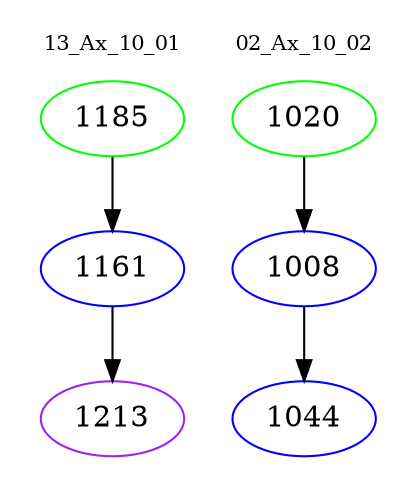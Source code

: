digraph{
subgraph cluster_0 {
color = white
label = "13_Ax_10_01";
fontsize=10;
T0_1185 [label="1185", color="green"]
T0_1185 -> T0_1161 [color="black"]
T0_1161 [label="1161", color="blue"]
T0_1161 -> T0_1213 [color="black"]
T0_1213 [label="1213", color="purple"]
}
subgraph cluster_1 {
color = white
label = "02_Ax_10_02";
fontsize=10;
T1_1020 [label="1020", color="green"]
T1_1020 -> T1_1008 [color="black"]
T1_1008 [label="1008", color="blue"]
T1_1008 -> T1_1044 [color="black"]
T1_1044 [label="1044", color="blue"]
}
}
